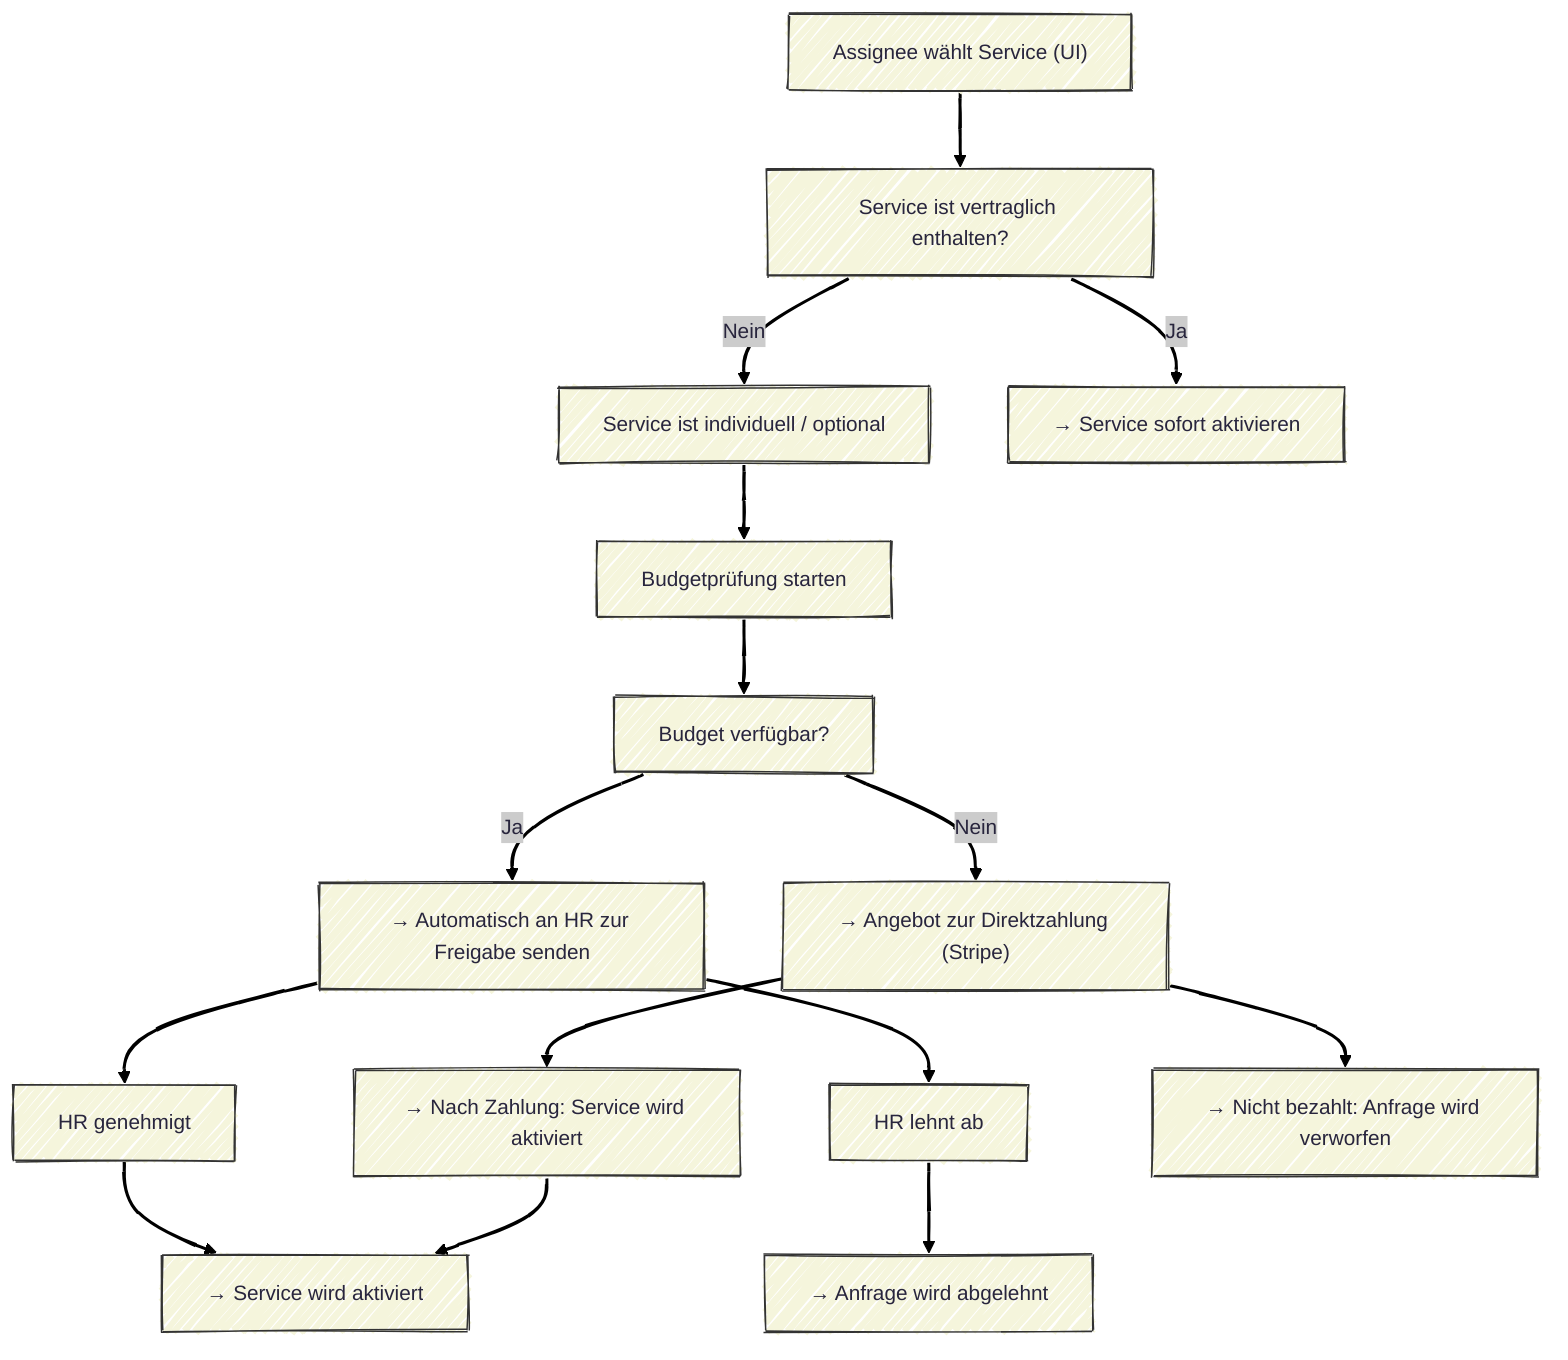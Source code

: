---
config:
  theme: redux
  look: handDrawn
---
flowchart TD
  A["Assignee wählt Service (UI)"]
  B1["Service ist vertraglich enthalten?"]
  B2["Service ist individuell / optional"]
  C1["→ Service sofort aktivieren"]
  C2["Budgetprüfung starten"]
  D["Budget verfügbar?"]
  E1["→ Automatisch an HR zur Freigabe senden"]
  E2["→ Angebot zur Direktzahlung (Stripe)"]
  F1["HR genehmigt"]
  F2["HR lehnt ab"]
  G1["→ Service wird aktiviert"]
  G2["→ Anfrage wird abgelehnt"]
  H1["→ Nach Zahlung: Service wird aktiviert"]
  H2["→ Nicht bezahlt: Anfrage wird verworfen"]
  A --> B1
  B1 -- Ja --> C1
  B1 -- Nein --> B2
  B2 --> C2
  C2 --> D
  D -- Ja --> E1
  D -- Nein --> E2
  E1 --> F1
  E1 --> F2
  F1 --> G1
  F2 --> G2
  E2 --> H1
  H1 --> G1
  E2 --> H2
  classDef step fill:#F5F5DC,stroke:#333,stroke-width:1px;
  class A,B1,B2,C1,C2,D,E1,E2,F1,F2,G1,G2,H1,H2 step;